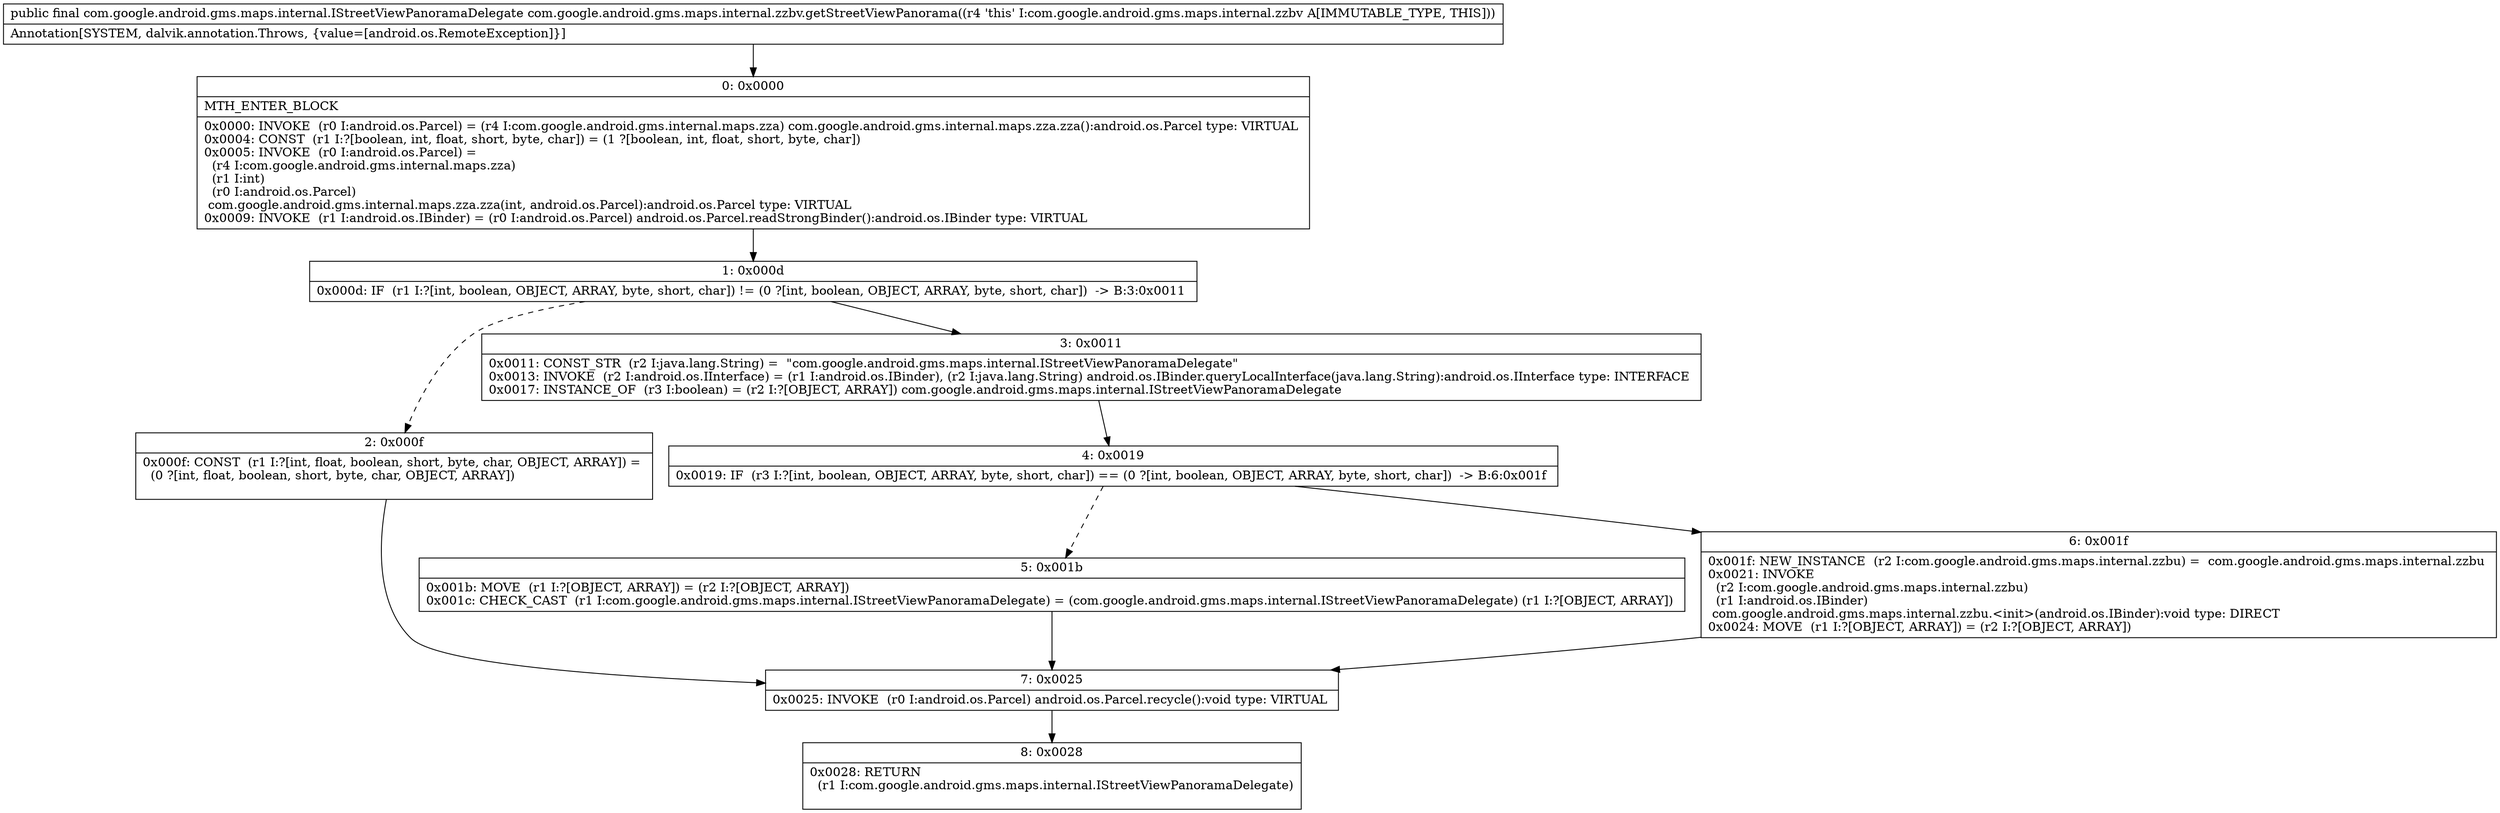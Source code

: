 digraph "CFG forcom.google.android.gms.maps.internal.zzbv.getStreetViewPanorama()Lcom\/google\/android\/gms\/maps\/internal\/IStreetViewPanoramaDelegate;" {
Node_0 [shape=record,label="{0\:\ 0x0000|MTH_ENTER_BLOCK\l|0x0000: INVOKE  (r0 I:android.os.Parcel) = (r4 I:com.google.android.gms.internal.maps.zza) com.google.android.gms.internal.maps.zza.zza():android.os.Parcel type: VIRTUAL \l0x0004: CONST  (r1 I:?[boolean, int, float, short, byte, char]) = (1 ?[boolean, int, float, short, byte, char]) \l0x0005: INVOKE  (r0 I:android.os.Parcel) = \l  (r4 I:com.google.android.gms.internal.maps.zza)\l  (r1 I:int)\l  (r0 I:android.os.Parcel)\l com.google.android.gms.internal.maps.zza.zza(int, android.os.Parcel):android.os.Parcel type: VIRTUAL \l0x0009: INVOKE  (r1 I:android.os.IBinder) = (r0 I:android.os.Parcel) android.os.Parcel.readStrongBinder():android.os.IBinder type: VIRTUAL \l}"];
Node_1 [shape=record,label="{1\:\ 0x000d|0x000d: IF  (r1 I:?[int, boolean, OBJECT, ARRAY, byte, short, char]) != (0 ?[int, boolean, OBJECT, ARRAY, byte, short, char])  \-\> B:3:0x0011 \l}"];
Node_2 [shape=record,label="{2\:\ 0x000f|0x000f: CONST  (r1 I:?[int, float, boolean, short, byte, char, OBJECT, ARRAY]) = \l  (0 ?[int, float, boolean, short, byte, char, OBJECT, ARRAY])\l \l}"];
Node_3 [shape=record,label="{3\:\ 0x0011|0x0011: CONST_STR  (r2 I:java.lang.String) =  \"com.google.android.gms.maps.internal.IStreetViewPanoramaDelegate\" \l0x0013: INVOKE  (r2 I:android.os.IInterface) = (r1 I:android.os.IBinder), (r2 I:java.lang.String) android.os.IBinder.queryLocalInterface(java.lang.String):android.os.IInterface type: INTERFACE \l0x0017: INSTANCE_OF  (r3 I:boolean) = (r2 I:?[OBJECT, ARRAY]) com.google.android.gms.maps.internal.IStreetViewPanoramaDelegate \l}"];
Node_4 [shape=record,label="{4\:\ 0x0019|0x0019: IF  (r3 I:?[int, boolean, OBJECT, ARRAY, byte, short, char]) == (0 ?[int, boolean, OBJECT, ARRAY, byte, short, char])  \-\> B:6:0x001f \l}"];
Node_5 [shape=record,label="{5\:\ 0x001b|0x001b: MOVE  (r1 I:?[OBJECT, ARRAY]) = (r2 I:?[OBJECT, ARRAY]) \l0x001c: CHECK_CAST  (r1 I:com.google.android.gms.maps.internal.IStreetViewPanoramaDelegate) = (com.google.android.gms.maps.internal.IStreetViewPanoramaDelegate) (r1 I:?[OBJECT, ARRAY]) \l}"];
Node_6 [shape=record,label="{6\:\ 0x001f|0x001f: NEW_INSTANCE  (r2 I:com.google.android.gms.maps.internal.zzbu) =  com.google.android.gms.maps.internal.zzbu \l0x0021: INVOKE  \l  (r2 I:com.google.android.gms.maps.internal.zzbu)\l  (r1 I:android.os.IBinder)\l com.google.android.gms.maps.internal.zzbu.\<init\>(android.os.IBinder):void type: DIRECT \l0x0024: MOVE  (r1 I:?[OBJECT, ARRAY]) = (r2 I:?[OBJECT, ARRAY]) \l}"];
Node_7 [shape=record,label="{7\:\ 0x0025|0x0025: INVOKE  (r0 I:android.os.Parcel) android.os.Parcel.recycle():void type: VIRTUAL \l}"];
Node_8 [shape=record,label="{8\:\ 0x0028|0x0028: RETURN  \l  (r1 I:com.google.android.gms.maps.internal.IStreetViewPanoramaDelegate)\l \l}"];
MethodNode[shape=record,label="{public final com.google.android.gms.maps.internal.IStreetViewPanoramaDelegate com.google.android.gms.maps.internal.zzbv.getStreetViewPanorama((r4 'this' I:com.google.android.gms.maps.internal.zzbv A[IMMUTABLE_TYPE, THIS]))  | Annotation[SYSTEM, dalvik.annotation.Throws, \{value=[android.os.RemoteException]\}]\l}"];
MethodNode -> Node_0;
Node_0 -> Node_1;
Node_1 -> Node_2[style=dashed];
Node_1 -> Node_3;
Node_2 -> Node_7;
Node_3 -> Node_4;
Node_4 -> Node_5[style=dashed];
Node_4 -> Node_6;
Node_5 -> Node_7;
Node_6 -> Node_7;
Node_7 -> Node_8;
}

